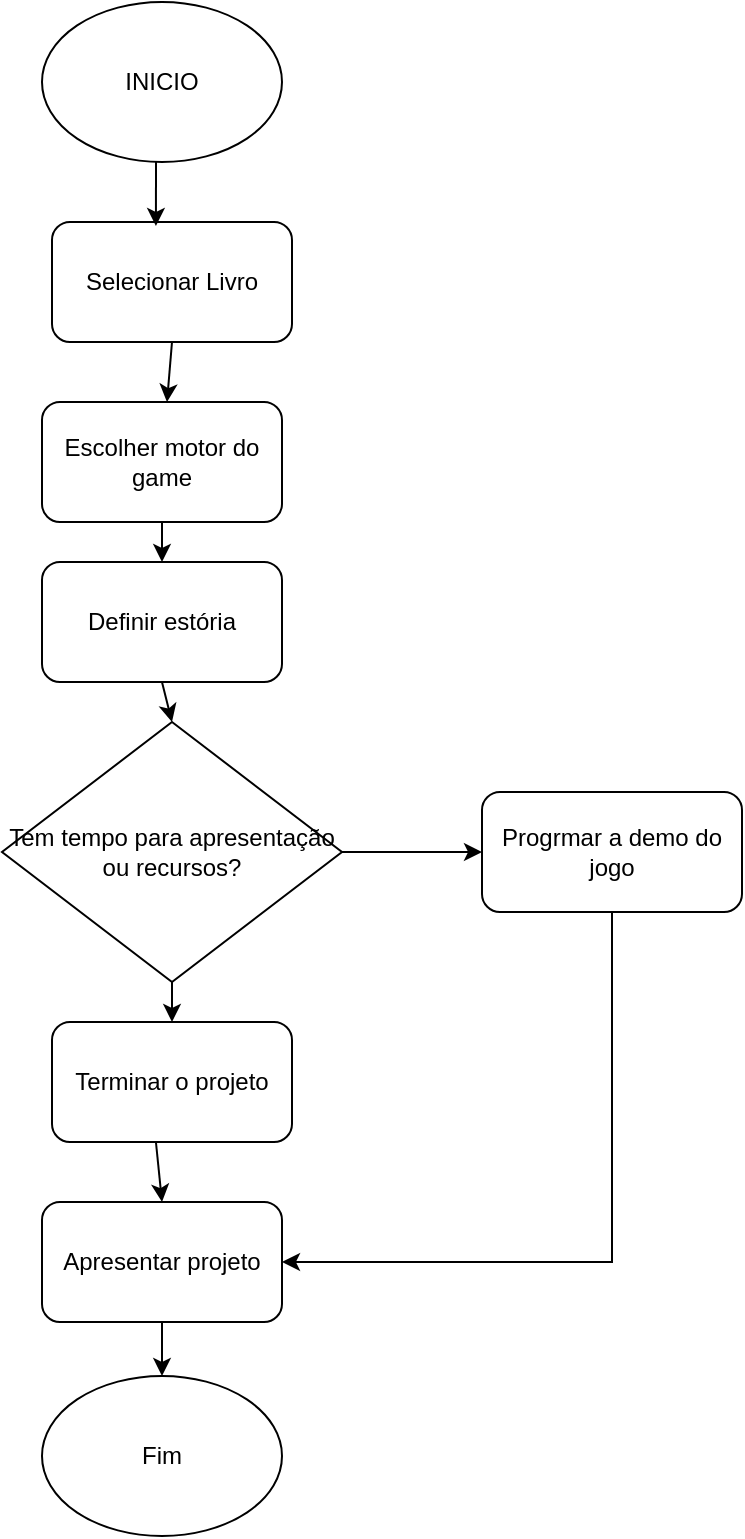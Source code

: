 <mxfile version="21.2.8" type="device">
  <diagram name="Página-1" id="xLVg2L0X4Ct3paUxGCsQ">
    <mxGraphModel dx="1434" dy="844" grid="1" gridSize="10" guides="1" tooltips="1" connect="1" arrows="1" fold="1" page="1" pageScale="1" pageWidth="1169" pageHeight="1654" math="0" shadow="0">
      <root>
        <mxCell id="0" />
        <mxCell id="1" parent="0" />
        <mxCell id="Gck_XRPhKSHQEE6iSiND-1" value="INICIO" style="ellipse;whiteSpace=wrap;html=1;" vertex="1" parent="1">
          <mxGeometry x="180" y="60" width="120" height="80" as="geometry" />
        </mxCell>
        <mxCell id="Gck_XRPhKSHQEE6iSiND-2" value="Selecionar Livro" style="rounded=1;whiteSpace=wrap;html=1;" vertex="1" parent="1">
          <mxGeometry x="185" y="170" width="120" height="60" as="geometry" />
        </mxCell>
        <mxCell id="Gck_XRPhKSHQEE6iSiND-3" value="Escolher motor do game" style="rounded=1;whiteSpace=wrap;html=1;" vertex="1" parent="1">
          <mxGeometry x="180" y="260" width="120" height="60" as="geometry" />
        </mxCell>
        <mxCell id="Gck_XRPhKSHQEE6iSiND-4" value="Definir estória" style="rounded=1;whiteSpace=wrap;html=1;" vertex="1" parent="1">
          <mxGeometry x="180" y="340" width="120" height="60" as="geometry" />
        </mxCell>
        <mxCell id="Gck_XRPhKSHQEE6iSiND-5" value="Tem tempo para apresentação&lt;br&gt;ou recursos?" style="rhombus;whiteSpace=wrap;html=1;" vertex="1" parent="1">
          <mxGeometry x="160" y="420" width="170" height="130" as="geometry" />
        </mxCell>
        <mxCell id="Gck_XRPhKSHQEE6iSiND-6" value="Progrmar a demo do jogo" style="rounded=1;whiteSpace=wrap;html=1;" vertex="1" parent="1">
          <mxGeometry x="400" y="455" width="130" height="60" as="geometry" />
        </mxCell>
        <mxCell id="Gck_XRPhKSHQEE6iSiND-7" value="Terminar o projeto" style="rounded=1;whiteSpace=wrap;html=1;" vertex="1" parent="1">
          <mxGeometry x="185" y="570" width="120" height="60" as="geometry" />
        </mxCell>
        <mxCell id="Gck_XRPhKSHQEE6iSiND-8" value="Apresentar projeto" style="rounded=1;whiteSpace=wrap;html=1;" vertex="1" parent="1">
          <mxGeometry x="180" y="660" width="120" height="60" as="geometry" />
        </mxCell>
        <mxCell id="Gck_XRPhKSHQEE6iSiND-9" value="Fim" style="ellipse;whiteSpace=wrap;html=1;" vertex="1" parent="1">
          <mxGeometry x="180" y="747" width="120" height="80" as="geometry" />
        </mxCell>
        <mxCell id="Gck_XRPhKSHQEE6iSiND-10" value="" style="endArrow=classic;html=1;rounded=0;exitX=1;exitY=0.5;exitDx=0;exitDy=0;entryX=0;entryY=0.5;entryDx=0;entryDy=0;" edge="1" parent="1" source="Gck_XRPhKSHQEE6iSiND-5" target="Gck_XRPhKSHQEE6iSiND-6">
          <mxGeometry width="50" height="50" relative="1" as="geometry">
            <mxPoint x="570" y="440" as="sourcePoint" />
            <mxPoint x="620" y="390" as="targetPoint" />
          </mxGeometry>
        </mxCell>
        <mxCell id="Gck_XRPhKSHQEE6iSiND-11" value="" style="endArrow=classic;html=1;rounded=0;exitX=0.5;exitY=1;exitDx=0;exitDy=0;entryX=1;entryY=0.5;entryDx=0;entryDy=0;" edge="1" parent="1" source="Gck_XRPhKSHQEE6iSiND-6" target="Gck_XRPhKSHQEE6iSiND-8">
          <mxGeometry width="50" height="50" relative="1" as="geometry">
            <mxPoint x="570" y="440" as="sourcePoint" />
            <mxPoint x="465" y="710" as="targetPoint" />
            <Array as="points">
              <mxPoint x="465" y="690" />
            </Array>
          </mxGeometry>
        </mxCell>
        <mxCell id="Gck_XRPhKSHQEE6iSiND-12" value="" style="endArrow=classic;html=1;rounded=0;entryX=0.433;entryY=0.033;entryDx=0;entryDy=0;entryPerimeter=0;" edge="1" parent="1" target="Gck_XRPhKSHQEE6iSiND-2">
          <mxGeometry width="50" height="50" relative="1" as="geometry">
            <mxPoint x="237" y="140" as="sourcePoint" />
            <mxPoint x="620" y="390" as="targetPoint" />
          </mxGeometry>
        </mxCell>
        <mxCell id="Gck_XRPhKSHQEE6iSiND-13" value="" style="endArrow=classic;html=1;rounded=0;exitX=0.5;exitY=1;exitDx=0;exitDy=0;" edge="1" parent="1" source="Gck_XRPhKSHQEE6iSiND-2" target="Gck_XRPhKSHQEE6iSiND-3">
          <mxGeometry width="50" height="50" relative="1" as="geometry">
            <mxPoint x="570" y="440" as="sourcePoint" />
            <mxPoint x="620" y="390" as="targetPoint" />
          </mxGeometry>
        </mxCell>
        <mxCell id="Gck_XRPhKSHQEE6iSiND-14" value="" style="endArrow=classic;html=1;rounded=0;exitX=0.5;exitY=1;exitDx=0;exitDy=0;entryX=0.5;entryY=0;entryDx=0;entryDy=0;" edge="1" parent="1" source="Gck_XRPhKSHQEE6iSiND-3" target="Gck_XRPhKSHQEE6iSiND-4">
          <mxGeometry width="50" height="50" relative="1" as="geometry">
            <mxPoint x="570" y="440" as="sourcePoint" />
            <mxPoint x="620" y="390" as="targetPoint" />
          </mxGeometry>
        </mxCell>
        <mxCell id="Gck_XRPhKSHQEE6iSiND-15" value="" style="endArrow=classic;html=1;rounded=0;exitX=0.5;exitY=1;exitDx=0;exitDy=0;entryX=0.5;entryY=0;entryDx=0;entryDy=0;" edge="1" parent="1" source="Gck_XRPhKSHQEE6iSiND-4" target="Gck_XRPhKSHQEE6iSiND-5">
          <mxGeometry width="50" height="50" relative="1" as="geometry">
            <mxPoint x="570" y="440" as="sourcePoint" />
            <mxPoint x="620" y="390" as="targetPoint" />
          </mxGeometry>
        </mxCell>
        <mxCell id="Gck_XRPhKSHQEE6iSiND-16" value="" style="endArrow=classic;html=1;rounded=0;exitX=0.5;exitY=1;exitDx=0;exitDy=0;entryX=0.5;entryY=0;entryDx=0;entryDy=0;" edge="1" parent="1" source="Gck_XRPhKSHQEE6iSiND-5" target="Gck_XRPhKSHQEE6iSiND-7">
          <mxGeometry width="50" height="50" relative="1" as="geometry">
            <mxPoint x="570" y="440" as="sourcePoint" />
            <mxPoint x="240" y="560" as="targetPoint" />
          </mxGeometry>
        </mxCell>
        <mxCell id="Gck_XRPhKSHQEE6iSiND-17" value="" style="endArrow=classic;html=1;rounded=0;exitX=0.433;exitY=1;exitDx=0;exitDy=0;entryX=0.5;entryY=0;entryDx=0;entryDy=0;exitPerimeter=0;" edge="1" parent="1" source="Gck_XRPhKSHQEE6iSiND-7" target="Gck_XRPhKSHQEE6iSiND-8">
          <mxGeometry width="50" height="50" relative="1" as="geometry">
            <mxPoint x="570" y="440" as="sourcePoint" />
            <mxPoint x="620" y="390" as="targetPoint" />
          </mxGeometry>
        </mxCell>
        <mxCell id="Gck_XRPhKSHQEE6iSiND-18" value="" style="endArrow=classic;html=1;rounded=0;exitX=0.5;exitY=1;exitDx=0;exitDy=0;entryX=0.5;entryY=0;entryDx=0;entryDy=0;" edge="1" parent="1" source="Gck_XRPhKSHQEE6iSiND-8" target="Gck_XRPhKSHQEE6iSiND-9">
          <mxGeometry width="50" height="50" relative="1" as="geometry">
            <mxPoint x="570" y="440" as="sourcePoint" />
            <mxPoint x="620" y="390" as="targetPoint" />
          </mxGeometry>
        </mxCell>
      </root>
    </mxGraphModel>
  </diagram>
</mxfile>
